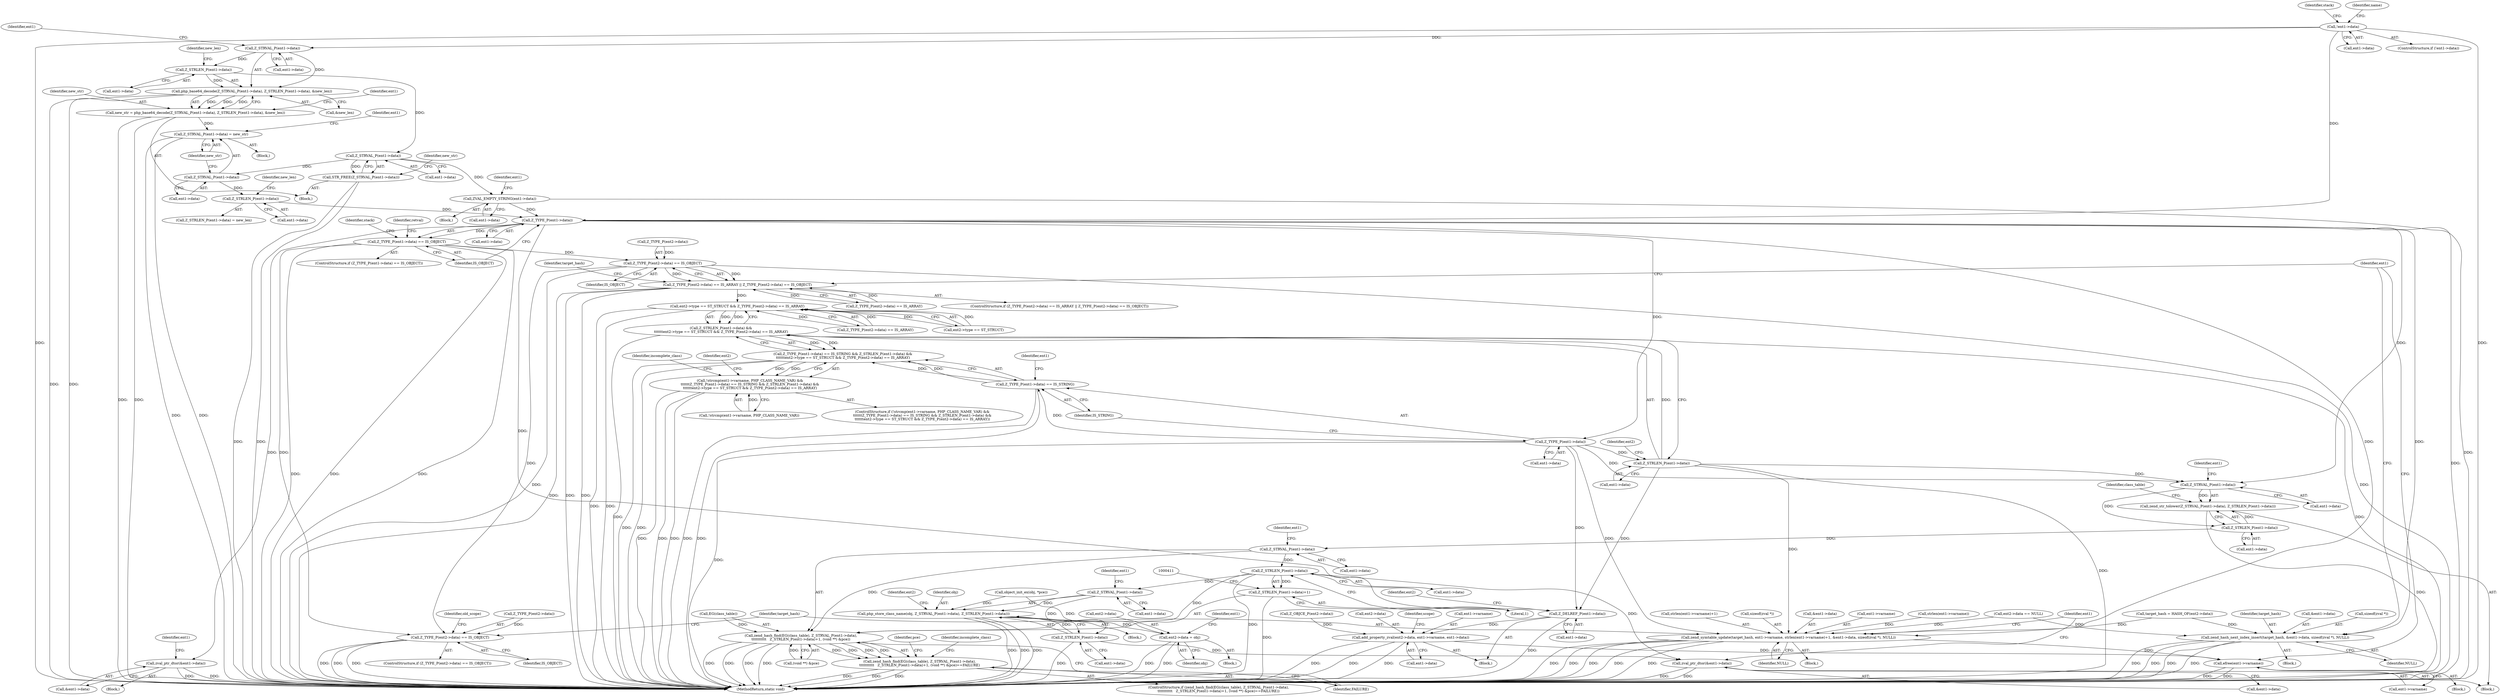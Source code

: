 digraph "0_php-src_6045de69c7dedcba3eadf7c4bba424b19c81d00d_0@pointer" {
"1000186" [label="(Call,!ent1->data)"];
"1000226" [label="(Call,Z_STRVAL_P(ent1->data))"];
"1000225" [label="(Call,php_base64_decode(Z_STRVAL_P(ent1->data), Z_STRLEN_P(ent1->data), &new_len))"];
"1000223" [label="(Call,new_str = php_base64_decode(Z_STRVAL_P(ent1->data), Z_STRLEN_P(ent1->data), &new_len))"];
"1000244" [label="(Call,Z_STRVAL_P(ent1->data) = new_str)"];
"1000230" [label="(Call,Z_STRLEN_P(ent1->data))"];
"1000237" [label="(Call,Z_STRVAL_P(ent1->data))"];
"1000236" [label="(Call,STR_FREE(Z_STRVAL_P(ent1->data)))"];
"1000245" [label="(Call,Z_STRVAL_P(ent1->data))"];
"1000251" [label="(Call,Z_STRLEN_P(ent1->data))"];
"1000264" [label="(Call,Z_TYPE_P(ent1->data))"];
"1000263" [label="(Call,Z_TYPE_P(ent1->data) == IS_OBJECT)"];
"1000331" [label="(Call,Z_TYPE_P(ent2->data) == IS_OBJECT)"];
"1000324" [label="(Call,Z_TYPE_P(ent2->data) == IS_ARRAY || Z_TYPE_P(ent2->data) == IS_OBJECT)"];
"1000369" [label="(Call,ent2->type == ST_STRUCT && Z_TYPE_P(ent2->data) == IS_ARRAY)"];
"1000364" [label="(Call,Z_STRLEN_P(ent1->data) &&\n\t\t\t\t\t\tent2->type == ST_STRUCT && Z_TYPE_P(ent2->data) == IS_ARRAY)"];
"1000357" [label="(Call,Z_TYPE_P(ent1->data) == IS_STRING && Z_STRLEN_P(ent1->data) &&\n\t\t\t\t\t\tent2->type == ST_STRUCT && Z_TYPE_P(ent2->data) == IS_ARRAY)"];
"1000350" [label="(Call,!strcmp(ent1->varname, PHP_CLASS_NAME_VAR) &&\n\t\t\t\t\t\tZ_TYPE_P(ent1->data) == IS_STRING && Z_STRLEN_P(ent1->data) &&\n\t\t\t\t\t\tent2->type == ST_STRUCT && Z_TYPE_P(ent2->data) == IS_ARRAY)"];
"1000482" [label="(Call,Z_TYPE_P(ent2->data) == IS_OBJECT)"];
"1000315" [label="(Call,zval_ptr_dtor(&ent1->data))"];
"1000359" [label="(Call,Z_TYPE_P(ent1->data))"];
"1000358" [label="(Call,Z_TYPE_P(ent1->data) == IS_STRING)"];
"1000365" [label="(Call,Z_STRLEN_P(ent1->data))"];
"1000387" [label="(Call,Z_STRVAL_P(ent1->data))"];
"1000386" [label="(Call,zend_str_tolower(Z_STRVAL_P(ent1->data), Z_STRLEN_P(ent1->data)))"];
"1000391" [label="(Call,Z_STRLEN_P(ent1->data))"];
"1000400" [label="(Call,Z_STRVAL_P(ent1->data))"];
"1000397" [label="(Call,zend_hash_find(EG(class_table), Z_STRVAL_P(ent1->data),\n\t\t\t\t\t\t\t\t\t\t   Z_STRLEN_P(ent1->data)+1, (void **) &pce))"];
"1000396" [label="(Call,zend_hash_find(EG(class_table), Z_STRVAL_P(ent1->data),\n\t\t\t\t\t\t\t\t\t\t   Z_STRLEN_P(ent1->data)+1, (void **) &pce)==FAILURE)"];
"1000405" [label="(Call,Z_STRLEN_P(ent1->data))"];
"1000404" [label="(Call,Z_STRLEN_P(ent1->data)+1)"];
"1000457" [label="(Call,Z_STRVAL_P(ent1->data))"];
"1000455" [label="(Call,php_store_class_name(obj, Z_STRVAL_P(ent1->data), Z_STRLEN_P(ent1->data)))"];
"1000470" [label="(Call,ent2->data = obj)"];
"1000461" [label="(Call,Z_STRLEN_P(ent1->data))"];
"1000475" [label="(Call,zval_ptr_dtor(&ent1->data))"];
"1000501" [label="(Call,Z_DELREF_P(ent1->data))"];
"1000505" [label="(Call,add_property_zval(ent2->data, ent1->varname, ent1->data))"];
"1000539" [label="(Call,efree(ent1->varname))"];
"1000521" [label="(Call,zend_symtable_update(target_hash, ent1->varname, strlen(ent1->varname)+1, &ent1->data, sizeof(zval *), NULL))"];
"1000545" [label="(Call,zend_hash_next_index_insert(target_hash, &ent1->data, sizeof(zval *), NULL))"];
"1000258" [label="(Call,ZVAL_EMPTY_STRING(ent1->data))"];
"1000414" [label="(Identifier,FAILURE)"];
"1000187" [label="(Call,ent1->data)"];
"1000265" [label="(Call,ent1->data)"];
"1000309" [label="(Call,ent2->data == NULL)"];
"1000339" [label="(Identifier,target_hash)"];
"1000194" [label="(Identifier,stack)"];
"1000546" [label="(Identifier,target_hash)"];
"1000387" [label="(Call,Z_STRVAL_P(ent1->data))"];
"1000255" [label="(Identifier,new_len)"];
"1000369" [label="(Call,ent2->type == ST_STRUCT && Z_TYPE_P(ent2->data) == IS_ARRAY)"];
"1000541" [label="(Identifier,ent1)"];
"1000257" [label="(Block,)"];
"1000246" [label="(Call,ent1->data)"];
"1000539" [label="(Call,efree(ent1->varname))"];
"1000381" [label="(Block,)"];
"1000506" [label="(Call,ent2->data)"];
"1000404" [label="(Call,Z_STRLEN_P(ent1->data)+1)"];
"1000448" [label="(Call,object_init_ex(obj, *pce))"];
"1000488" [label="(Block,)"];
"1000406" [label="(Call,ent1->data)"];
"1000603" [label="(MethodReturn,static void)"];
"1000386" [label="(Call,zend_str_tolower(Z_STRVAL_P(ent1->data), Z_STRLEN_P(ent1->data)))"];
"1000259" [label="(Call,ent1->data)"];
"1000239" [label="(Identifier,ent1)"];
"1000252" [label="(Call,ent1->data)"];
"1000263" [label="(Call,Z_TYPE_P(ent1->data) == IS_OBJECT)"];
"1000462" [label="(Call,ent1->data)"];
"1000224" [label="(Identifier,new_str)"];
"1000186" [label="(Call,!ent1->data)"];
"1000217" [label="(Block,)"];
"1000258" [label="(Call,ZVAL_EMPTY_STRING(ent1->data))"];
"1000359" [label="(Call,Z_TYPE_P(ent1->data))"];
"1000367" [label="(Identifier,ent1)"];
"1000249" [label="(Identifier,new_str)"];
"1000391" [label="(Call,Z_STRLEN_P(ent1->data))"];
"1000336" [label="(Identifier,IS_OBJECT)"];
"1000243" [label="(Block,)"];
"1000360" [label="(Call,ent1->data)"];
"1000392" [label="(Call,ent1->data)"];
"1000397" [label="(Call,zend_hash_find(EG(class_table), Z_STRVAL_P(ent1->data),\n\t\t\t\t\t\t\t\t\t\t   Z_STRLEN_P(ent1->data)+1, (void **) &pce))"];
"1000264" [label="(Call,Z_TYPE_P(ent1->data))"];
"1000456" [label="(Identifier,obj)"];
"1000400" [label="(Call,Z_STRVAL_P(ent1->data))"];
"1000512" [label="(Call,ent1->data)"];
"1000384" [label="(Identifier,incomplete_class)"];
"1000526" [label="(Call,strlen(ent1->varname)+1)"];
"1000388" [label="(Call,ent1->data)"];
"1000410" [label="(Call,(void **) &pce)"];
"1000483" [label="(Call,Z_TYPE_P(ent2->data))"];
"1000522" [label="(Identifier,target_hash)"];
"1000491" [label="(Identifier,old_scope)"];
"1000478" [label="(Identifier,ent1)"];
"1000235" [label="(Identifier,new_len)"];
"1000536" [label="(Call,sizeof(zval *))"];
"1000363" [label="(Identifier,IS_STRING)"];
"1000231" [label="(Call,ent1->data)"];
"1000485" [label="(Identifier,ent2)"];
"1000502" [label="(Call,ent1->data)"];
"1000547" [label="(Call,&ent1->data)"];
"1000237" [label="(Call,Z_STRVAL_P(ent1->data))"];
"1000520" [label="(Block,)"];
"1000223" [label="(Call,new_str = php_base64_decode(Z_STRVAL_P(ent1->data), Z_STRLEN_P(ent1->data), &new_len))"];
"1000375" [label="(Call,Z_TYPE_P(ent2->data) == IS_ARRAY)"];
"1000230" [label="(Call,Z_STRLEN_P(ent1->data))"];
"1000396" [label="(Call,zend_hash_find(EG(class_table), Z_STRVAL_P(ent1->data),\n\t\t\t\t\t\t\t\t\t\t   Z_STRLEN_P(ent1->data)+1, (void **) &pce)==FAILURE)"];
"1000351" [label="(Call,!strcmp(ent1->varname, PHP_CLASS_NAME_VAR))"];
"1000393" [label="(Identifier,ent1)"];
"1000366" [label="(Call,ent1->data)"];
"1000455" [label="(Call,php_store_class_name(obj, Z_STRVAL_P(ent1->data), Z_STRLEN_P(ent1->data)))"];
"1000545" [label="(Call,zend_hash_next_index_insert(target_hash, &ent1->data, sizeof(zval *), NULL))"];
"1000475" [label="(Call,zval_ptr_dtor(&ent1->data))"];
"1000323" [label="(ControlStructure,if (Z_TYPE_P(ent2->data) == IS_ARRAY || Z_TYPE_P(ent2->data) == IS_OBJECT))"];
"1000470" [label="(Call,ent2->data = obj)"];
"1000487" [label="(Identifier,IS_OBJECT)"];
"1000273" [label="(Identifier,retval)"];
"1000457" [label="(Call,Z_STRVAL_P(ent1->data))"];
"1000555" [label="(Identifier,ent1)"];
"1000215" [label="(Identifier,name)"];
"1000501" [label="(Call,Z_DELREF_P(ent1->data))"];
"1000445" [label="(Block,)"];
"1000315" [label="(Call,zval_ptr_dtor(&ent1->data))"];
"1000474" [label="(Identifier,obj)"];
"1000185" [label="(ControlStructure,if (!ent1->data))"];
"1000338" [label="(Call,target_hash = HASH_OF(ent2->data))"];
"1000544" [label="(Block,)"];
"1000553" [label="(Identifier,NULL)"];
"1000426" [label="(Identifier,pce)"];
"1000458" [label="(Call,ent1->data)"];
"1000332" [label="(Call,Z_TYPE_P(ent2->data))"];
"1000540" [label="(Call,ent1->varname)"];
"1000532" [label="(Call,&ent1->data)"];
"1000507" [label="(Identifier,ent2)"];
"1000505" [label="(Call,add_property_zval(ent2->data, ent1->varname, ent1->data))"];
"1000316" [label="(Call,&ent1->data)"];
"1000476" [label="(Call,&ent1->data)"];
"1000482" [label="(Call,Z_TYPE_P(ent2->data) == IS_OBJECT)"];
"1000253" [label="(Identifier,ent1)"];
"1000405" [label="(Call,Z_STRLEN_P(ent1->data))"];
"1000250" [label="(Call,Z_STRLEN_P(ent1->data) = new_len)"];
"1000517" [label="(Identifier,scope)"];
"1000245" [label="(Call,Z_STRVAL_P(ent1->data))"];
"1000357" [label="(Call,Z_TYPE_P(ent1->data) == IS_STRING && Z_STRLEN_P(ent1->data) &&\n\t\t\t\t\t\tent2->type == ST_STRUCT && Z_TYPE_P(ent2->data) == IS_ARRAY)"];
"1000538" [label="(Identifier,NULL)"];
"1000523" [label="(Call,ent1->varname)"];
"1000331" [label="(Call,Z_TYPE_P(ent2->data) == IS_OBJECT)"];
"1000350" [label="(Call,!strcmp(ent1->varname, PHP_CLASS_NAME_VAR) &&\n\t\t\t\t\t\tZ_TYPE_P(ent1->data) == IS_STRING && Z_STRLEN_P(ent1->data) &&\n\t\t\t\t\t\tent2->type == ST_STRUCT && Z_TYPE_P(ent2->data) == IS_ARRAY)"];
"1000232" [label="(Identifier,ent1)"];
"1000294" [label="(Identifier,stack)"];
"1000236" [label="(Call,STR_FREE(Z_STRVAL_P(ent1->data)))"];
"1000481" [label="(ControlStructure,if (Z_TYPE_P(ent2->data) == IS_OBJECT))"];
"1000225" [label="(Call,php_base64_decode(Z_STRVAL_P(ent1->data), Z_STRLEN_P(ent1->data), &new_len))"];
"1000463" [label="(Identifier,ent1)"];
"1000349" [label="(ControlStructure,if (!strcmp(ent1->varname, PHP_CLASS_NAME_VAR) &&\n\t\t\t\t\t\tZ_TYPE_P(ent1->data) == IS_STRING && Z_STRLEN_P(ent1->data) &&\n\t\t\t\t\t\tent2->type == ST_STRUCT && Z_TYPE_P(ent2->data) == IS_ARRAY))"];
"1000325" [label="(Call,Z_TYPE_P(ent2->data) == IS_ARRAY)"];
"1000227" [label="(Call,ent1->data)"];
"1000401" [label="(Call,ent1->data)"];
"1000551" [label="(Call,sizeof(zval *))"];
"1000324" [label="(Call,Z_TYPE_P(ent2->data) == IS_ARRAY || Z_TYPE_P(ent2->data) == IS_OBJECT)"];
"1000468" [label="(Identifier,ent2)"];
"1000527" [label="(Call,strlen(ent1->varname))"];
"1000398" [label="(Call,EG(class_table))"];
"1000262" [label="(ControlStructure,if (Z_TYPE_P(ent1->data) == IS_OBJECT))"];
"1000364" [label="(Call,Z_STRLEN_P(ent1->data) &&\n\t\t\t\t\t\tent2->type == ST_STRUCT && Z_TYPE_P(ent2->data) == IS_ARRAY)"];
"1000234" [label="(Call,&new_len)"];
"1000372" [label="(Identifier,ent2)"];
"1000417" [label="(Identifier,incomplete_class)"];
"1000471" [label="(Call,ent2->data)"];
"1000407" [label="(Identifier,ent1)"];
"1000238" [label="(Call,ent1->data)"];
"1000370" [label="(Call,ent2->type == ST_STRUCT)"];
"1000226" [label="(Call,Z_STRVAL_P(ent1->data))"];
"1000348" [label="(Block,)"];
"1000314" [label="(Block,)"];
"1000454" [label="(Block,)"];
"1000509" [label="(Call,ent1->varname)"];
"1000251" [label="(Call,Z_STRLEN_P(ent1->data))"];
"1000242" [label="(Identifier,new_str)"];
"1000521" [label="(Call,zend_symtable_update(target_hash, ent1->varname, strlen(ent1->varname)+1, &ent1->data, sizeof(zval *), NULL))"];
"1000399" [label="(Identifier,class_table)"];
"1000497" [label="(Call,Z_OBJCE_P(ent2->data))"];
"1000244" [label="(Call,Z_STRVAL_P(ent1->data) = new_str)"];
"1000268" [label="(Identifier,IS_OBJECT)"];
"1000409" [label="(Literal,1)"];
"1000358" [label="(Call,Z_TYPE_P(ent1->data) == IS_STRING)"];
"1000321" [label="(Identifier,ent1)"];
"1000461" [label="(Call,Z_STRLEN_P(ent1->data))"];
"1000365" [label="(Call,Z_STRLEN_P(ent1->data))"];
"1000395" [label="(ControlStructure,if (zend_hash_find(EG(class_table), Z_STRVAL_P(ent1->data),\n\t\t\t\t\t\t\t\t\t\t   Z_STRLEN_P(ent1->data)+1, (void **) &pce)==FAILURE))"];
"1000266" [label="(Identifier,ent1)"];
"1000186" -> "1000185"  [label="AST: "];
"1000186" -> "1000187"  [label="CFG: "];
"1000187" -> "1000186"  [label="AST: "];
"1000194" -> "1000186"  [label="CFG: "];
"1000215" -> "1000186"  [label="CFG: "];
"1000186" -> "1000603"  [label="DDG: "];
"1000186" -> "1000603"  [label="DDG: "];
"1000186" -> "1000226"  [label="DDG: "];
"1000186" -> "1000264"  [label="DDG: "];
"1000226" -> "1000225"  [label="AST: "];
"1000226" -> "1000227"  [label="CFG: "];
"1000227" -> "1000226"  [label="AST: "];
"1000232" -> "1000226"  [label="CFG: "];
"1000226" -> "1000225"  [label="DDG: "];
"1000226" -> "1000230"  [label="DDG: "];
"1000225" -> "1000223"  [label="AST: "];
"1000225" -> "1000234"  [label="CFG: "];
"1000230" -> "1000225"  [label="AST: "];
"1000234" -> "1000225"  [label="AST: "];
"1000223" -> "1000225"  [label="CFG: "];
"1000225" -> "1000603"  [label="DDG: "];
"1000225" -> "1000603"  [label="DDG: "];
"1000225" -> "1000223"  [label="DDG: "];
"1000225" -> "1000223"  [label="DDG: "];
"1000225" -> "1000223"  [label="DDG: "];
"1000230" -> "1000225"  [label="DDG: "];
"1000223" -> "1000217"  [label="AST: "];
"1000224" -> "1000223"  [label="AST: "];
"1000239" -> "1000223"  [label="CFG: "];
"1000223" -> "1000603"  [label="DDG: "];
"1000223" -> "1000603"  [label="DDG: "];
"1000223" -> "1000244"  [label="DDG: "];
"1000244" -> "1000243"  [label="AST: "];
"1000244" -> "1000249"  [label="CFG: "];
"1000245" -> "1000244"  [label="AST: "];
"1000249" -> "1000244"  [label="AST: "];
"1000253" -> "1000244"  [label="CFG: "];
"1000244" -> "1000603"  [label="DDG: "];
"1000244" -> "1000603"  [label="DDG: "];
"1000230" -> "1000231"  [label="CFG: "];
"1000231" -> "1000230"  [label="AST: "];
"1000235" -> "1000230"  [label="CFG: "];
"1000230" -> "1000237"  [label="DDG: "];
"1000237" -> "1000236"  [label="AST: "];
"1000237" -> "1000238"  [label="CFG: "];
"1000238" -> "1000237"  [label="AST: "];
"1000236" -> "1000237"  [label="CFG: "];
"1000237" -> "1000236"  [label="DDG: "];
"1000237" -> "1000245"  [label="DDG: "];
"1000237" -> "1000258"  [label="DDG: "];
"1000236" -> "1000217"  [label="AST: "];
"1000242" -> "1000236"  [label="CFG: "];
"1000236" -> "1000603"  [label="DDG: "];
"1000236" -> "1000603"  [label="DDG: "];
"1000245" -> "1000246"  [label="CFG: "];
"1000246" -> "1000245"  [label="AST: "];
"1000249" -> "1000245"  [label="CFG: "];
"1000245" -> "1000251"  [label="DDG: "];
"1000251" -> "1000250"  [label="AST: "];
"1000251" -> "1000252"  [label="CFG: "];
"1000252" -> "1000251"  [label="AST: "];
"1000255" -> "1000251"  [label="CFG: "];
"1000251" -> "1000264"  [label="DDG: "];
"1000264" -> "1000263"  [label="AST: "];
"1000264" -> "1000265"  [label="CFG: "];
"1000265" -> "1000264"  [label="AST: "];
"1000268" -> "1000264"  [label="CFG: "];
"1000264" -> "1000603"  [label="DDG: "];
"1000264" -> "1000263"  [label="DDG: "];
"1000258" -> "1000264"  [label="DDG: "];
"1000264" -> "1000315"  [label="DDG: "];
"1000264" -> "1000359"  [label="DDG: "];
"1000264" -> "1000387"  [label="DDG: "];
"1000264" -> "1000501"  [label="DDG: "];
"1000264" -> "1000521"  [label="DDG: "];
"1000264" -> "1000545"  [label="DDG: "];
"1000263" -> "1000262"  [label="AST: "];
"1000263" -> "1000268"  [label="CFG: "];
"1000268" -> "1000263"  [label="AST: "];
"1000273" -> "1000263"  [label="CFG: "];
"1000294" -> "1000263"  [label="CFG: "];
"1000263" -> "1000603"  [label="DDG: "];
"1000263" -> "1000603"  [label="DDG: "];
"1000263" -> "1000603"  [label="DDG: "];
"1000263" -> "1000331"  [label="DDG: "];
"1000263" -> "1000482"  [label="DDG: "];
"1000331" -> "1000324"  [label="AST: "];
"1000331" -> "1000336"  [label="CFG: "];
"1000332" -> "1000331"  [label="AST: "];
"1000336" -> "1000331"  [label="AST: "];
"1000324" -> "1000331"  [label="CFG: "];
"1000331" -> "1000603"  [label="DDG: "];
"1000331" -> "1000603"  [label="DDG: "];
"1000331" -> "1000324"  [label="DDG: "];
"1000331" -> "1000324"  [label="DDG: "];
"1000332" -> "1000331"  [label="DDG: "];
"1000331" -> "1000482"  [label="DDG: "];
"1000324" -> "1000323"  [label="AST: "];
"1000324" -> "1000325"  [label="CFG: "];
"1000325" -> "1000324"  [label="AST: "];
"1000339" -> "1000324"  [label="CFG: "];
"1000555" -> "1000324"  [label="CFG: "];
"1000324" -> "1000603"  [label="DDG: "];
"1000324" -> "1000603"  [label="DDG: "];
"1000324" -> "1000603"  [label="DDG: "];
"1000325" -> "1000324"  [label="DDG: "];
"1000325" -> "1000324"  [label="DDG: "];
"1000324" -> "1000369"  [label="DDG: "];
"1000369" -> "1000364"  [label="AST: "];
"1000369" -> "1000370"  [label="CFG: "];
"1000369" -> "1000375"  [label="CFG: "];
"1000370" -> "1000369"  [label="AST: "];
"1000375" -> "1000369"  [label="AST: "];
"1000364" -> "1000369"  [label="CFG: "];
"1000369" -> "1000603"  [label="DDG: "];
"1000369" -> "1000603"  [label="DDG: "];
"1000369" -> "1000364"  [label="DDG: "];
"1000369" -> "1000364"  [label="DDG: "];
"1000370" -> "1000369"  [label="DDG: "];
"1000370" -> "1000369"  [label="DDG: "];
"1000375" -> "1000369"  [label="DDG: "];
"1000375" -> "1000369"  [label="DDG: "];
"1000364" -> "1000357"  [label="AST: "];
"1000364" -> "1000365"  [label="CFG: "];
"1000365" -> "1000364"  [label="AST: "];
"1000357" -> "1000364"  [label="CFG: "];
"1000364" -> "1000603"  [label="DDG: "];
"1000364" -> "1000603"  [label="DDG: "];
"1000364" -> "1000357"  [label="DDG: "];
"1000364" -> "1000357"  [label="DDG: "];
"1000365" -> "1000364"  [label="DDG: "];
"1000357" -> "1000350"  [label="AST: "];
"1000357" -> "1000358"  [label="CFG: "];
"1000358" -> "1000357"  [label="AST: "];
"1000350" -> "1000357"  [label="CFG: "];
"1000357" -> "1000603"  [label="DDG: "];
"1000357" -> "1000603"  [label="DDG: "];
"1000357" -> "1000350"  [label="DDG: "];
"1000357" -> "1000350"  [label="DDG: "];
"1000358" -> "1000357"  [label="DDG: "];
"1000358" -> "1000357"  [label="DDG: "];
"1000350" -> "1000349"  [label="AST: "];
"1000350" -> "1000351"  [label="CFG: "];
"1000351" -> "1000350"  [label="AST: "];
"1000384" -> "1000350"  [label="CFG: "];
"1000485" -> "1000350"  [label="CFG: "];
"1000350" -> "1000603"  [label="DDG: "];
"1000350" -> "1000603"  [label="DDG: "];
"1000350" -> "1000603"  [label="DDG: "];
"1000351" -> "1000350"  [label="DDG: "];
"1000482" -> "1000481"  [label="AST: "];
"1000482" -> "1000487"  [label="CFG: "];
"1000483" -> "1000482"  [label="AST: "];
"1000487" -> "1000482"  [label="AST: "];
"1000491" -> "1000482"  [label="CFG: "];
"1000522" -> "1000482"  [label="CFG: "];
"1000482" -> "1000603"  [label="DDG: "];
"1000482" -> "1000603"  [label="DDG: "];
"1000482" -> "1000603"  [label="DDG: "];
"1000483" -> "1000482"  [label="DDG: "];
"1000315" -> "1000314"  [label="AST: "];
"1000315" -> "1000316"  [label="CFG: "];
"1000316" -> "1000315"  [label="AST: "];
"1000321" -> "1000315"  [label="CFG: "];
"1000315" -> "1000603"  [label="DDG: "];
"1000315" -> "1000603"  [label="DDG: "];
"1000359" -> "1000358"  [label="AST: "];
"1000359" -> "1000360"  [label="CFG: "];
"1000360" -> "1000359"  [label="AST: "];
"1000363" -> "1000359"  [label="CFG: "];
"1000359" -> "1000603"  [label="DDG: "];
"1000359" -> "1000358"  [label="DDG: "];
"1000359" -> "1000365"  [label="DDG: "];
"1000359" -> "1000387"  [label="DDG: "];
"1000359" -> "1000501"  [label="DDG: "];
"1000359" -> "1000521"  [label="DDG: "];
"1000358" -> "1000363"  [label="CFG: "];
"1000363" -> "1000358"  [label="AST: "];
"1000367" -> "1000358"  [label="CFG: "];
"1000358" -> "1000603"  [label="DDG: "];
"1000358" -> "1000603"  [label="DDG: "];
"1000365" -> "1000366"  [label="CFG: "];
"1000366" -> "1000365"  [label="AST: "];
"1000372" -> "1000365"  [label="CFG: "];
"1000365" -> "1000603"  [label="DDG: "];
"1000365" -> "1000387"  [label="DDG: "];
"1000365" -> "1000501"  [label="DDG: "];
"1000365" -> "1000521"  [label="DDG: "];
"1000387" -> "1000386"  [label="AST: "];
"1000387" -> "1000388"  [label="CFG: "];
"1000388" -> "1000387"  [label="AST: "];
"1000393" -> "1000387"  [label="CFG: "];
"1000387" -> "1000386"  [label="DDG: "];
"1000387" -> "1000391"  [label="DDG: "];
"1000386" -> "1000381"  [label="AST: "];
"1000386" -> "1000391"  [label="CFG: "];
"1000391" -> "1000386"  [label="AST: "];
"1000399" -> "1000386"  [label="CFG: "];
"1000386" -> "1000603"  [label="DDG: "];
"1000391" -> "1000386"  [label="DDG: "];
"1000391" -> "1000392"  [label="CFG: "];
"1000392" -> "1000391"  [label="AST: "];
"1000391" -> "1000400"  [label="DDG: "];
"1000400" -> "1000397"  [label="AST: "];
"1000400" -> "1000401"  [label="CFG: "];
"1000401" -> "1000400"  [label="AST: "];
"1000407" -> "1000400"  [label="CFG: "];
"1000400" -> "1000397"  [label="DDG: "];
"1000400" -> "1000405"  [label="DDG: "];
"1000397" -> "1000396"  [label="AST: "];
"1000397" -> "1000410"  [label="CFG: "];
"1000398" -> "1000397"  [label="AST: "];
"1000404" -> "1000397"  [label="AST: "];
"1000410" -> "1000397"  [label="AST: "];
"1000414" -> "1000397"  [label="CFG: "];
"1000397" -> "1000603"  [label="DDG: "];
"1000397" -> "1000603"  [label="DDG: "];
"1000397" -> "1000603"  [label="DDG: "];
"1000397" -> "1000603"  [label="DDG: "];
"1000397" -> "1000396"  [label="DDG: "];
"1000397" -> "1000396"  [label="DDG: "];
"1000397" -> "1000396"  [label="DDG: "];
"1000397" -> "1000396"  [label="DDG: "];
"1000398" -> "1000397"  [label="DDG: "];
"1000405" -> "1000397"  [label="DDG: "];
"1000410" -> "1000397"  [label="DDG: "];
"1000396" -> "1000395"  [label="AST: "];
"1000396" -> "1000414"  [label="CFG: "];
"1000414" -> "1000396"  [label="AST: "];
"1000417" -> "1000396"  [label="CFG: "];
"1000426" -> "1000396"  [label="CFG: "];
"1000396" -> "1000603"  [label="DDG: "];
"1000396" -> "1000603"  [label="DDG: "];
"1000396" -> "1000603"  [label="DDG: "];
"1000405" -> "1000404"  [label="AST: "];
"1000405" -> "1000406"  [label="CFG: "];
"1000406" -> "1000405"  [label="AST: "];
"1000409" -> "1000405"  [label="CFG: "];
"1000405" -> "1000603"  [label="DDG: "];
"1000405" -> "1000404"  [label="DDG: "];
"1000405" -> "1000457"  [label="DDG: "];
"1000405" -> "1000475"  [label="DDG: "];
"1000404" -> "1000409"  [label="CFG: "];
"1000409" -> "1000404"  [label="AST: "];
"1000411" -> "1000404"  [label="CFG: "];
"1000404" -> "1000603"  [label="DDG: "];
"1000457" -> "1000455"  [label="AST: "];
"1000457" -> "1000458"  [label="CFG: "];
"1000458" -> "1000457"  [label="AST: "];
"1000463" -> "1000457"  [label="CFG: "];
"1000457" -> "1000455"  [label="DDG: "];
"1000457" -> "1000461"  [label="DDG: "];
"1000455" -> "1000454"  [label="AST: "];
"1000455" -> "1000461"  [label="CFG: "];
"1000456" -> "1000455"  [label="AST: "];
"1000461" -> "1000455"  [label="AST: "];
"1000468" -> "1000455"  [label="CFG: "];
"1000455" -> "1000603"  [label="DDG: "];
"1000455" -> "1000603"  [label="DDG: "];
"1000455" -> "1000603"  [label="DDG: "];
"1000448" -> "1000455"  [label="DDG: "];
"1000461" -> "1000455"  [label="DDG: "];
"1000455" -> "1000470"  [label="DDG: "];
"1000470" -> "1000445"  [label="AST: "];
"1000470" -> "1000474"  [label="CFG: "];
"1000471" -> "1000470"  [label="AST: "];
"1000474" -> "1000470"  [label="AST: "];
"1000478" -> "1000470"  [label="CFG: "];
"1000470" -> "1000603"  [label="DDG: "];
"1000470" -> "1000603"  [label="DDG: "];
"1000448" -> "1000470"  [label="DDG: "];
"1000461" -> "1000462"  [label="CFG: "];
"1000462" -> "1000461"  [label="AST: "];
"1000461" -> "1000603"  [label="DDG: "];
"1000461" -> "1000475"  [label="DDG: "];
"1000475" -> "1000381"  [label="AST: "];
"1000475" -> "1000476"  [label="CFG: "];
"1000476" -> "1000475"  [label="AST: "];
"1000541" -> "1000475"  [label="CFG: "];
"1000475" -> "1000603"  [label="DDG: "];
"1000475" -> "1000603"  [label="DDG: "];
"1000501" -> "1000488"  [label="AST: "];
"1000501" -> "1000502"  [label="CFG: "];
"1000502" -> "1000501"  [label="AST: "];
"1000507" -> "1000501"  [label="CFG: "];
"1000501" -> "1000603"  [label="DDG: "];
"1000501" -> "1000505"  [label="DDG: "];
"1000505" -> "1000488"  [label="AST: "];
"1000505" -> "1000512"  [label="CFG: "];
"1000506" -> "1000505"  [label="AST: "];
"1000509" -> "1000505"  [label="AST: "];
"1000512" -> "1000505"  [label="AST: "];
"1000517" -> "1000505"  [label="CFG: "];
"1000505" -> "1000603"  [label="DDG: "];
"1000505" -> "1000603"  [label="DDG: "];
"1000505" -> "1000603"  [label="DDG: "];
"1000497" -> "1000505"  [label="DDG: "];
"1000505" -> "1000539"  [label="DDG: "];
"1000539" -> "1000348"  [label="AST: "];
"1000539" -> "1000540"  [label="CFG: "];
"1000540" -> "1000539"  [label="AST: "];
"1000555" -> "1000539"  [label="CFG: "];
"1000539" -> "1000603"  [label="DDG: "];
"1000539" -> "1000603"  [label="DDG: "];
"1000521" -> "1000539"  [label="DDG: "];
"1000521" -> "1000520"  [label="AST: "];
"1000521" -> "1000538"  [label="CFG: "];
"1000522" -> "1000521"  [label="AST: "];
"1000523" -> "1000521"  [label="AST: "];
"1000526" -> "1000521"  [label="AST: "];
"1000532" -> "1000521"  [label="AST: "];
"1000536" -> "1000521"  [label="AST: "];
"1000538" -> "1000521"  [label="AST: "];
"1000541" -> "1000521"  [label="CFG: "];
"1000521" -> "1000603"  [label="DDG: "];
"1000521" -> "1000603"  [label="DDG: "];
"1000521" -> "1000603"  [label="DDG: "];
"1000521" -> "1000603"  [label="DDG: "];
"1000521" -> "1000603"  [label="DDG: "];
"1000338" -> "1000521"  [label="DDG: "];
"1000527" -> "1000521"  [label="DDG: "];
"1000309" -> "1000521"  [label="DDG: "];
"1000545" -> "1000544"  [label="AST: "];
"1000545" -> "1000553"  [label="CFG: "];
"1000546" -> "1000545"  [label="AST: "];
"1000547" -> "1000545"  [label="AST: "];
"1000551" -> "1000545"  [label="AST: "];
"1000553" -> "1000545"  [label="AST: "];
"1000555" -> "1000545"  [label="CFG: "];
"1000545" -> "1000603"  [label="DDG: "];
"1000545" -> "1000603"  [label="DDG: "];
"1000545" -> "1000603"  [label="DDG: "];
"1000545" -> "1000603"  [label="DDG: "];
"1000338" -> "1000545"  [label="DDG: "];
"1000309" -> "1000545"  [label="DDG: "];
"1000258" -> "1000257"  [label="AST: "];
"1000258" -> "1000259"  [label="CFG: "];
"1000259" -> "1000258"  [label="AST: "];
"1000266" -> "1000258"  [label="CFG: "];
"1000258" -> "1000603"  [label="DDG: "];
}
